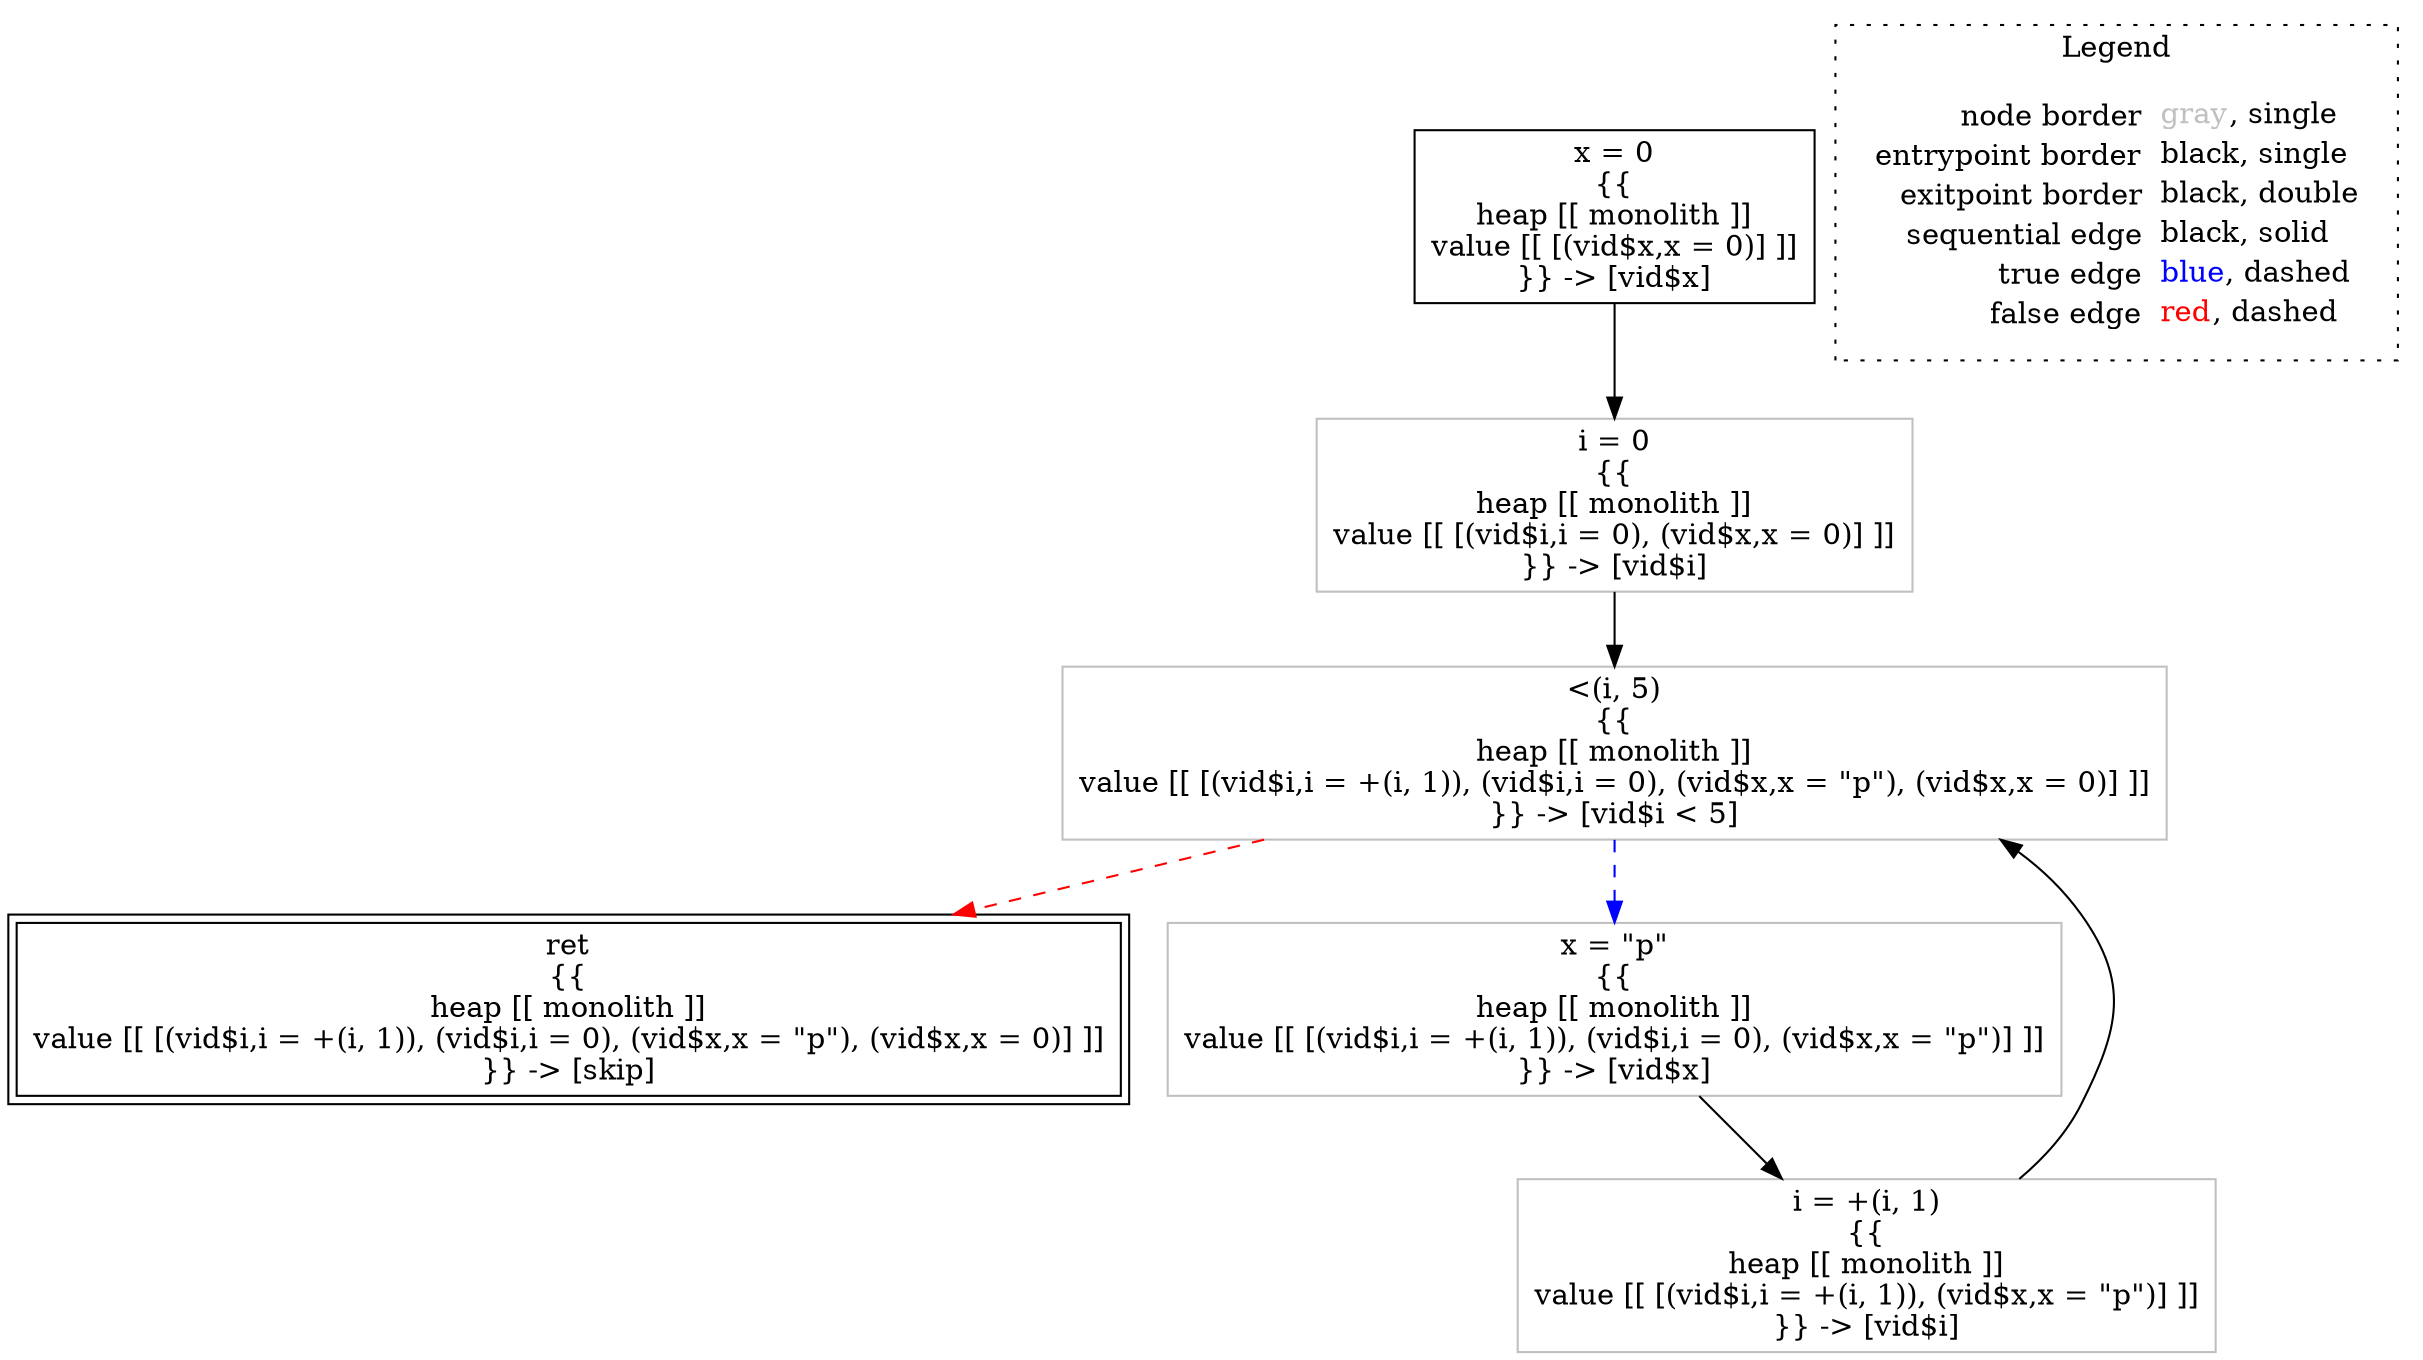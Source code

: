 digraph {
	"node0" [shape="rect",color="black",label=<x = 0<BR/>{{<BR/>heap [[ monolith ]]<BR/>value [[ [(vid$x,x = 0)] ]]<BR/>}} -&gt; [vid$x]>];
	"node1" [shape="rect",color="black",peripheries="2",label=<ret<BR/>{{<BR/>heap [[ monolith ]]<BR/>value [[ [(vid$i,i = +(i, 1)), (vid$i,i = 0), (vid$x,x = &quot;p&quot;), (vid$x,x = 0)] ]]<BR/>}} -&gt; [skip]>];
	"node2" [shape="rect",color="gray",label=<x = &quot;p&quot;<BR/>{{<BR/>heap [[ monolith ]]<BR/>value [[ [(vid$i,i = +(i, 1)), (vid$i,i = 0), (vid$x,x = &quot;p&quot;)] ]]<BR/>}} -&gt; [vid$x]>];
	"node3" [shape="rect",color="gray",label=<i = 0<BR/>{{<BR/>heap [[ monolith ]]<BR/>value [[ [(vid$i,i = 0), (vid$x,x = 0)] ]]<BR/>}} -&gt; [vid$i]>];
	"node4" [shape="rect",color="gray",label=<&lt;(i, 5)<BR/>{{<BR/>heap [[ monolith ]]<BR/>value [[ [(vid$i,i = +(i, 1)), (vid$i,i = 0), (vid$x,x = &quot;p&quot;), (vid$x,x = 0)] ]]<BR/>}} -&gt; [vid$i &lt; 5]>];
	"node5" [shape="rect",color="gray",label=<i = +(i, 1)<BR/>{{<BR/>heap [[ monolith ]]<BR/>value [[ [(vid$i,i = +(i, 1)), (vid$x,x = &quot;p&quot;)] ]]<BR/>}} -&gt; [vid$i]>];
	"node0" -> "node3" [color="black"];
	"node2" -> "node5" [color="black"];
	"node3" -> "node4" [color="black"];
	"node4" -> "node1" [color="red",style="dashed"];
	"node4" -> "node2" [color="blue",style="dashed"];
	"node5" -> "node4" [color="black"];
subgraph cluster_legend {
	label="Legend";
	style=dotted;
	node [shape=plaintext];
	"legend" [label=<<table border="0" cellpadding="2" cellspacing="0" cellborder="0"><tr><td align="right">node border&nbsp;</td><td align="left"><font color="gray">gray</font>, single</td></tr><tr><td align="right">entrypoint border&nbsp;</td><td align="left"><font color="black">black</font>, single</td></tr><tr><td align="right">exitpoint border&nbsp;</td><td align="left"><font color="black">black</font>, double</td></tr><tr><td align="right">sequential edge&nbsp;</td><td align="left"><font color="black">black</font>, solid</td></tr><tr><td align="right">true edge&nbsp;</td><td align="left"><font color="blue">blue</font>, dashed</td></tr><tr><td align="right">false edge&nbsp;</td><td align="left"><font color="red">red</font>, dashed</td></tr></table>>];
}

}
